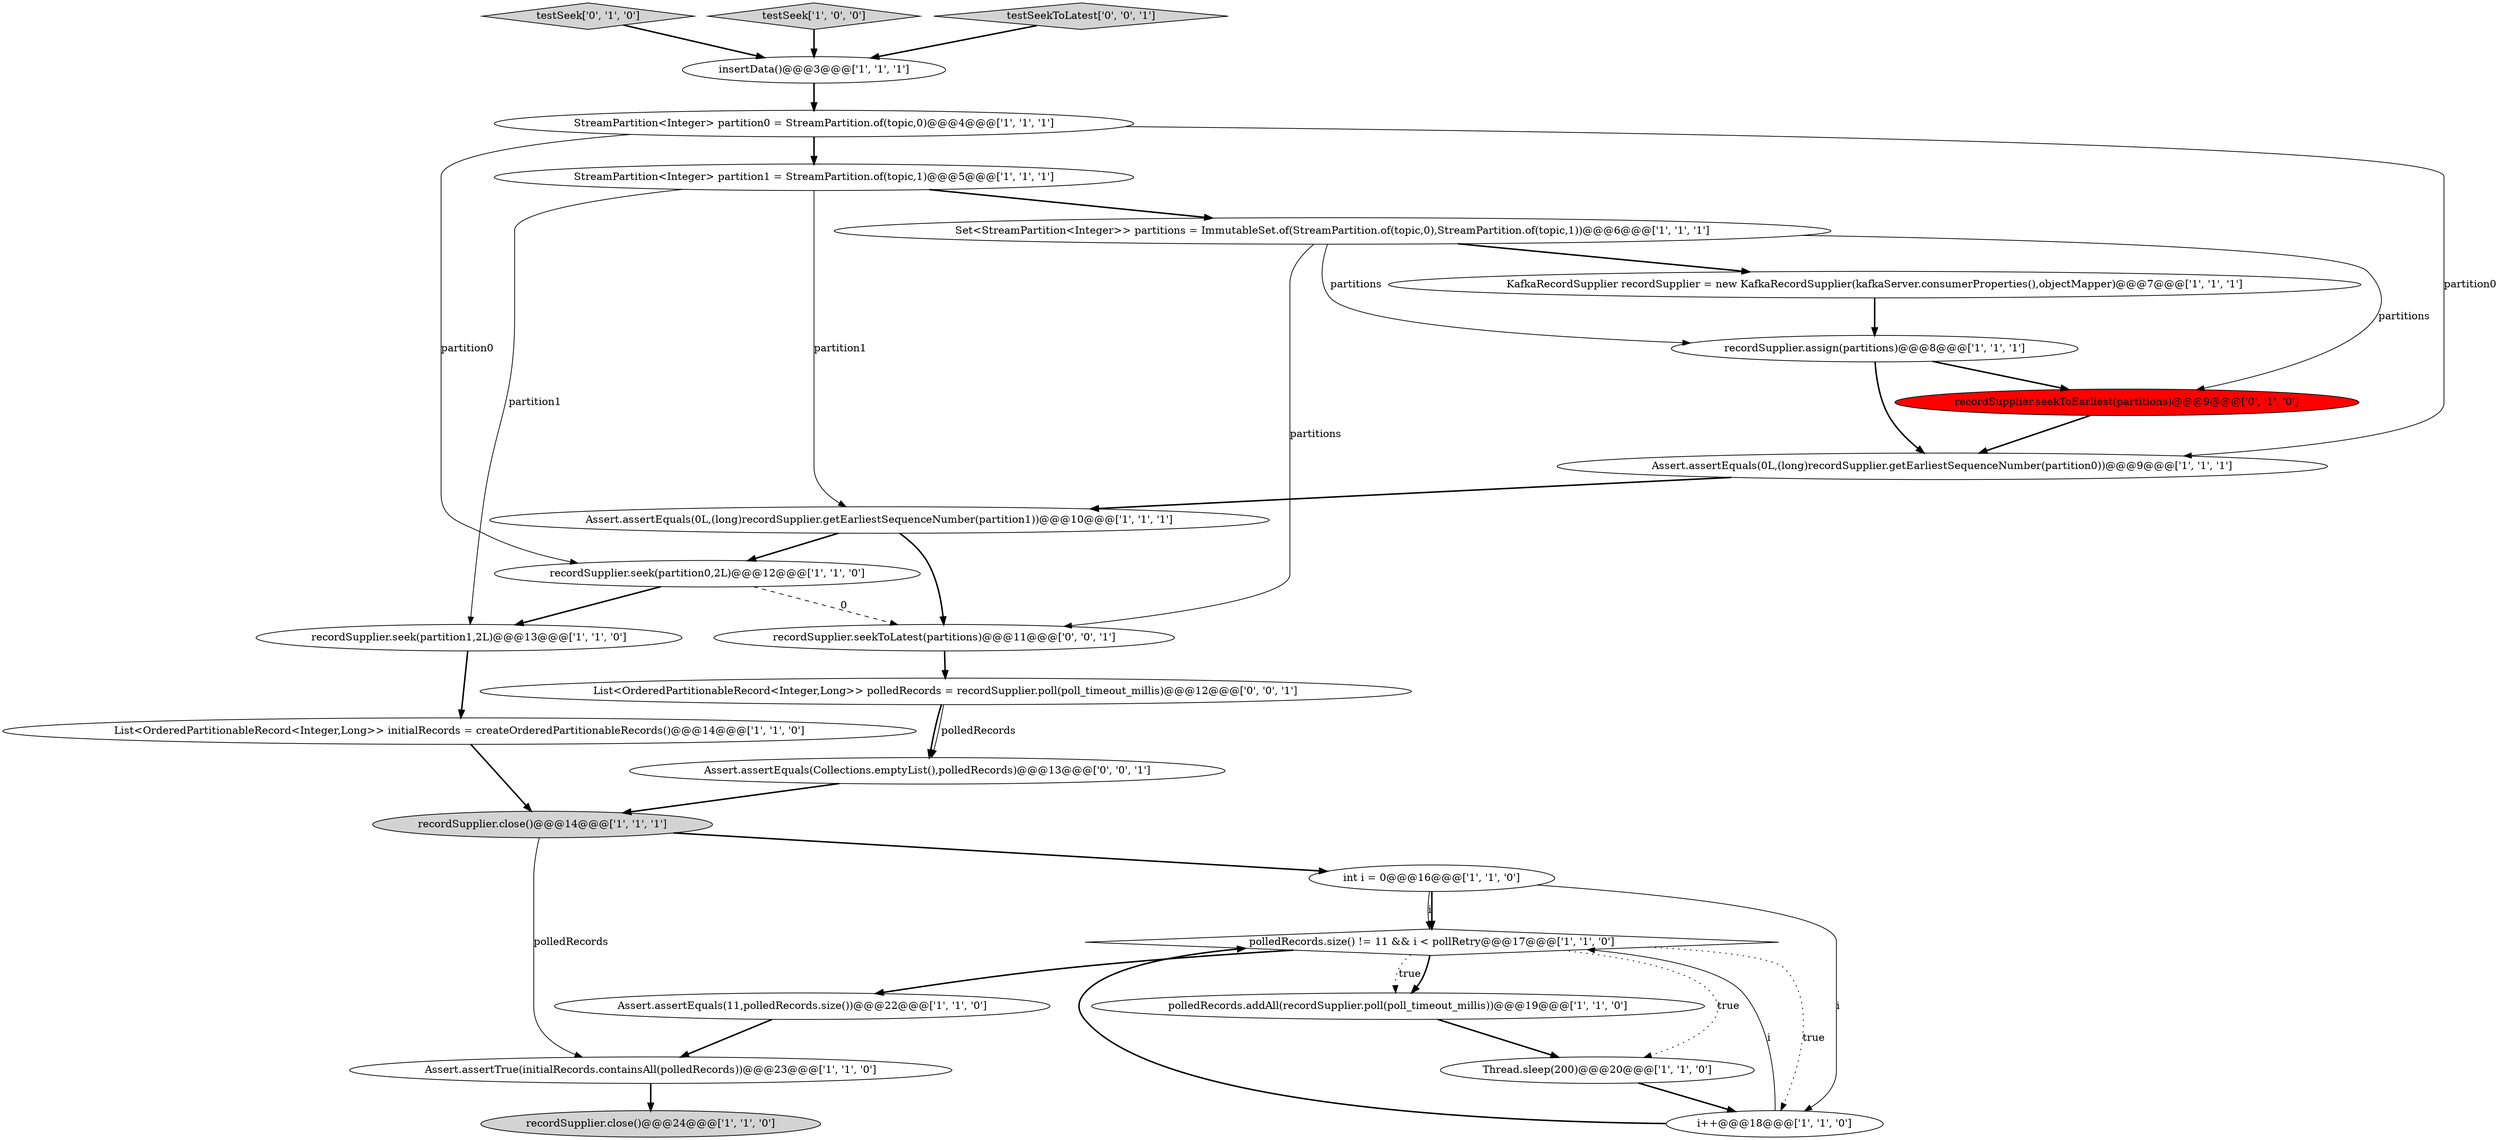 digraph {
6 [style = filled, label = "recordSupplier.close()@@@14@@@['1', '1', '1']", fillcolor = lightgray, shape = ellipse image = "AAA0AAABBB1BBB"];
20 [style = filled, label = "StreamPartition<Integer> partition1 = StreamPartition.of(topic,1)@@@5@@@['1', '1', '1']", fillcolor = white, shape = ellipse image = "AAA0AAABBB1BBB"];
26 [style = filled, label = "recordSupplier.seekToLatest(partitions)@@@11@@@['0', '0', '1']", fillcolor = white, shape = ellipse image = "AAA0AAABBB3BBB"];
0 [style = filled, label = "List<OrderedPartitionableRecord<Integer,Long>> initialRecords = createOrderedPartitionableRecords()@@@14@@@['1', '1', '0']", fillcolor = white, shape = ellipse image = "AAA0AAABBB1BBB"];
21 [style = filled, label = "recordSupplier.seekToEarliest(partitions)@@@9@@@['0', '1', '0']", fillcolor = red, shape = ellipse image = "AAA1AAABBB2BBB"];
22 [style = filled, label = "testSeek['0', '1', '0']", fillcolor = lightgray, shape = diamond image = "AAA0AAABBB2BBB"];
11 [style = filled, label = "recordSupplier.seek(partition0,2L)@@@12@@@['1', '1', '0']", fillcolor = white, shape = ellipse image = "AAA0AAABBB1BBB"];
3 [style = filled, label = "testSeek['1', '0', '0']", fillcolor = lightgray, shape = diamond image = "AAA0AAABBB1BBB"];
13 [style = filled, label = "recordSupplier.close()@@@24@@@['1', '1', '0']", fillcolor = lightgray, shape = ellipse image = "AAA0AAABBB1BBB"];
1 [style = filled, label = "Set<StreamPartition<Integer>> partitions = ImmutableSet.of(StreamPartition.of(topic,0),StreamPartition.of(topic,1))@@@6@@@['1', '1', '1']", fillcolor = white, shape = ellipse image = "AAA0AAABBB1BBB"];
15 [style = filled, label = "polledRecords.size() != 11 && i < pollRetry@@@17@@@['1', '1', '0']", fillcolor = white, shape = diamond image = "AAA0AAABBB1BBB"];
23 [style = filled, label = "List<OrderedPartitionableRecord<Integer,Long>> polledRecords = recordSupplier.poll(poll_timeout_millis)@@@12@@@['0', '0', '1']", fillcolor = white, shape = ellipse image = "AAA0AAABBB3BBB"];
25 [style = filled, label = "testSeekToLatest['0', '0', '1']", fillcolor = lightgray, shape = diamond image = "AAA0AAABBB3BBB"];
16 [style = filled, label = "polledRecords.addAll(recordSupplier.poll(poll_timeout_millis))@@@19@@@['1', '1', '0']", fillcolor = white, shape = ellipse image = "AAA0AAABBB1BBB"];
5 [style = filled, label = "recordSupplier.seek(partition1,2L)@@@13@@@['1', '1', '0']", fillcolor = white, shape = ellipse image = "AAA0AAABBB1BBB"];
18 [style = filled, label = "insertData()@@@3@@@['1', '1', '1']", fillcolor = white, shape = ellipse image = "AAA0AAABBB1BBB"];
4 [style = filled, label = "i++@@@18@@@['1', '1', '0']", fillcolor = white, shape = ellipse image = "AAA0AAABBB1BBB"];
14 [style = filled, label = "Assert.assertTrue(initialRecords.containsAll(polledRecords))@@@23@@@['1', '1', '0']", fillcolor = white, shape = ellipse image = "AAA0AAABBB1BBB"];
24 [style = filled, label = "Assert.assertEquals(Collections.emptyList(),polledRecords)@@@13@@@['0', '0', '1']", fillcolor = white, shape = ellipse image = "AAA0AAABBB3BBB"];
7 [style = filled, label = "Assert.assertEquals(11,polledRecords.size())@@@22@@@['1', '1', '0']", fillcolor = white, shape = ellipse image = "AAA0AAABBB1BBB"];
17 [style = filled, label = "KafkaRecordSupplier recordSupplier = new KafkaRecordSupplier(kafkaServer.consumerProperties(),objectMapper)@@@7@@@['1', '1', '1']", fillcolor = white, shape = ellipse image = "AAA0AAABBB1BBB"];
2 [style = filled, label = "int i = 0@@@16@@@['1', '1', '0']", fillcolor = white, shape = ellipse image = "AAA0AAABBB1BBB"];
8 [style = filled, label = "recordSupplier.assign(partitions)@@@8@@@['1', '1', '1']", fillcolor = white, shape = ellipse image = "AAA0AAABBB1BBB"];
10 [style = filled, label = "Thread.sleep(200)@@@20@@@['1', '1', '0']", fillcolor = white, shape = ellipse image = "AAA0AAABBB1BBB"];
9 [style = filled, label = "Assert.assertEquals(0L,(long)recordSupplier.getEarliestSequenceNumber(partition0))@@@9@@@['1', '1', '1']", fillcolor = white, shape = ellipse image = "AAA0AAABBB1BBB"];
12 [style = filled, label = "Assert.assertEquals(0L,(long)recordSupplier.getEarliestSequenceNumber(partition1))@@@10@@@['1', '1', '1']", fillcolor = white, shape = ellipse image = "AAA0AAABBB1BBB"];
19 [style = filled, label = "StreamPartition<Integer> partition0 = StreamPartition.of(topic,0)@@@4@@@['1', '1', '1']", fillcolor = white, shape = ellipse image = "AAA0AAABBB1BBB"];
17->8 [style = bold, label=""];
6->14 [style = solid, label="polledRecords"];
15->7 [style = bold, label=""];
1->26 [style = solid, label="partitions"];
19->11 [style = solid, label="partition0"];
0->6 [style = bold, label=""];
16->10 [style = bold, label=""];
19->20 [style = bold, label=""];
11->26 [style = dashed, label="0"];
4->15 [style = bold, label=""];
12->11 [style = bold, label=""];
25->18 [style = bold, label=""];
18->19 [style = bold, label=""];
15->10 [style = dotted, label="true"];
19->9 [style = solid, label="partition0"];
12->26 [style = bold, label=""];
20->1 [style = bold, label=""];
15->16 [style = dotted, label="true"];
15->16 [style = bold, label=""];
2->15 [style = solid, label="i"];
20->12 [style = solid, label="partition1"];
15->4 [style = dotted, label="true"];
1->17 [style = bold, label=""];
3->18 [style = bold, label=""];
7->14 [style = bold, label=""];
6->2 [style = bold, label=""];
11->5 [style = bold, label=""];
23->24 [style = bold, label=""];
21->9 [style = bold, label=""];
22->18 [style = bold, label=""];
5->0 [style = bold, label=""];
4->15 [style = solid, label="i"];
26->23 [style = bold, label=""];
2->15 [style = bold, label=""];
2->4 [style = solid, label="i"];
8->9 [style = bold, label=""];
10->4 [style = bold, label=""];
23->24 [style = solid, label="polledRecords"];
8->21 [style = bold, label=""];
1->8 [style = solid, label="partitions"];
9->12 [style = bold, label=""];
14->13 [style = bold, label=""];
24->6 [style = bold, label=""];
1->21 [style = solid, label="partitions"];
20->5 [style = solid, label="partition1"];
}
